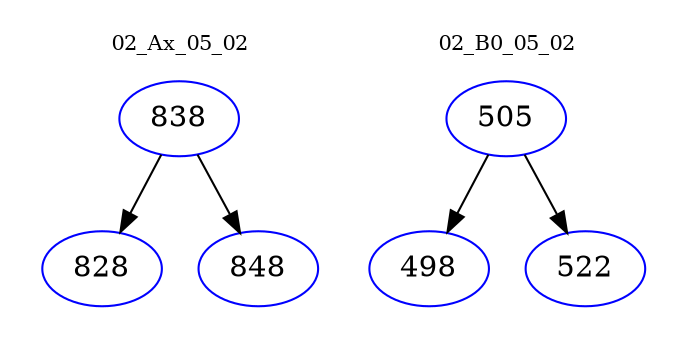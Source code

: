digraph{
subgraph cluster_0 {
color = white
label = "02_Ax_05_02";
fontsize=10;
T0_838 [label="838", color="blue"]
T0_838 -> T0_828 [color="black"]
T0_828 [label="828", color="blue"]
T0_838 -> T0_848 [color="black"]
T0_848 [label="848", color="blue"]
}
subgraph cluster_1 {
color = white
label = "02_B0_05_02";
fontsize=10;
T1_505 [label="505", color="blue"]
T1_505 -> T1_498 [color="black"]
T1_498 [label="498", color="blue"]
T1_505 -> T1_522 [color="black"]
T1_522 [label="522", color="blue"]
}
}
